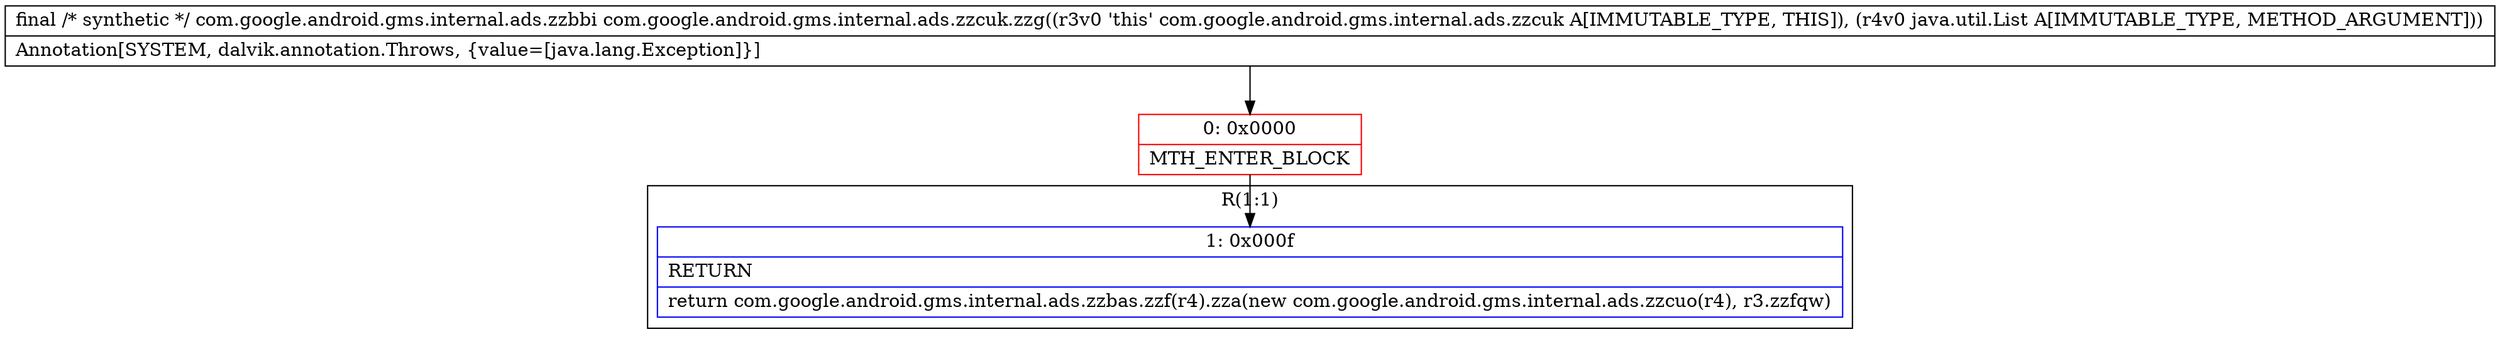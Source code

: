 digraph "CFG forcom.google.android.gms.internal.ads.zzcuk.zzg(Ljava\/util\/List;)Lcom\/google\/android\/gms\/internal\/ads\/zzbbi;" {
subgraph cluster_Region_2074750731 {
label = "R(1:1)";
node [shape=record,color=blue];
Node_1 [shape=record,label="{1\:\ 0x000f|RETURN\l|return com.google.android.gms.internal.ads.zzbas.zzf(r4).zza(new com.google.android.gms.internal.ads.zzcuo(r4), r3.zzfqw)\l}"];
}
Node_0 [shape=record,color=red,label="{0\:\ 0x0000|MTH_ENTER_BLOCK\l}"];
MethodNode[shape=record,label="{final \/* synthetic *\/ com.google.android.gms.internal.ads.zzbbi com.google.android.gms.internal.ads.zzcuk.zzg((r3v0 'this' com.google.android.gms.internal.ads.zzcuk A[IMMUTABLE_TYPE, THIS]), (r4v0 java.util.List A[IMMUTABLE_TYPE, METHOD_ARGUMENT]))  | Annotation[SYSTEM, dalvik.annotation.Throws, \{value=[java.lang.Exception]\}]\l}"];
MethodNode -> Node_0;
Node_0 -> Node_1;
}

